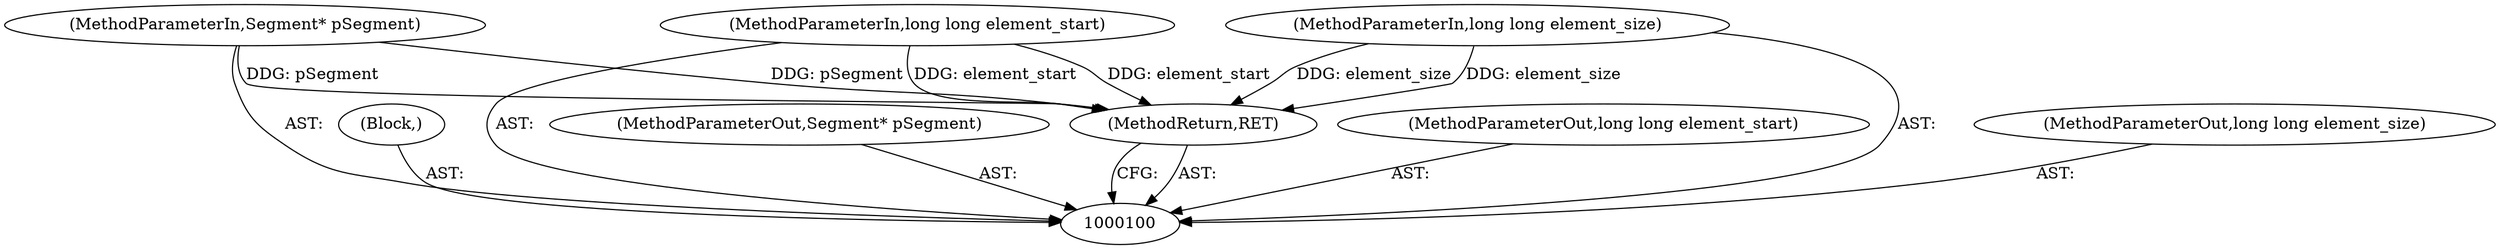 digraph "1_Android_04839626ed859623901ebd3a5fd483982186b59d_207" {
"1000105" [label="(MethodReturn,RET)"];
"1000104" [label="(Block,)"];
"1000101" [label="(MethodParameterIn,Segment* pSegment)"];
"1000111" [label="(MethodParameterOut,Segment* pSegment)"];
"1000102" [label="(MethodParameterIn,long long element_start)"];
"1000112" [label="(MethodParameterOut,long long element_start)"];
"1000103" [label="(MethodParameterIn,long long element_size)"];
"1000113" [label="(MethodParameterOut,long long element_size)"];
"1000105" -> "1000100"  [label="AST: "];
"1000105" -> "1000100"  [label="CFG: "];
"1000103" -> "1000105"  [label="DDG: element_size"];
"1000102" -> "1000105"  [label="DDG: element_start"];
"1000101" -> "1000105"  [label="DDG: pSegment"];
"1000104" -> "1000100"  [label="AST: "];
"1000101" -> "1000100"  [label="AST: "];
"1000101" -> "1000105"  [label="DDG: pSegment"];
"1000111" -> "1000100"  [label="AST: "];
"1000102" -> "1000100"  [label="AST: "];
"1000102" -> "1000105"  [label="DDG: element_start"];
"1000112" -> "1000100"  [label="AST: "];
"1000103" -> "1000100"  [label="AST: "];
"1000103" -> "1000105"  [label="DDG: element_size"];
"1000113" -> "1000100"  [label="AST: "];
}
